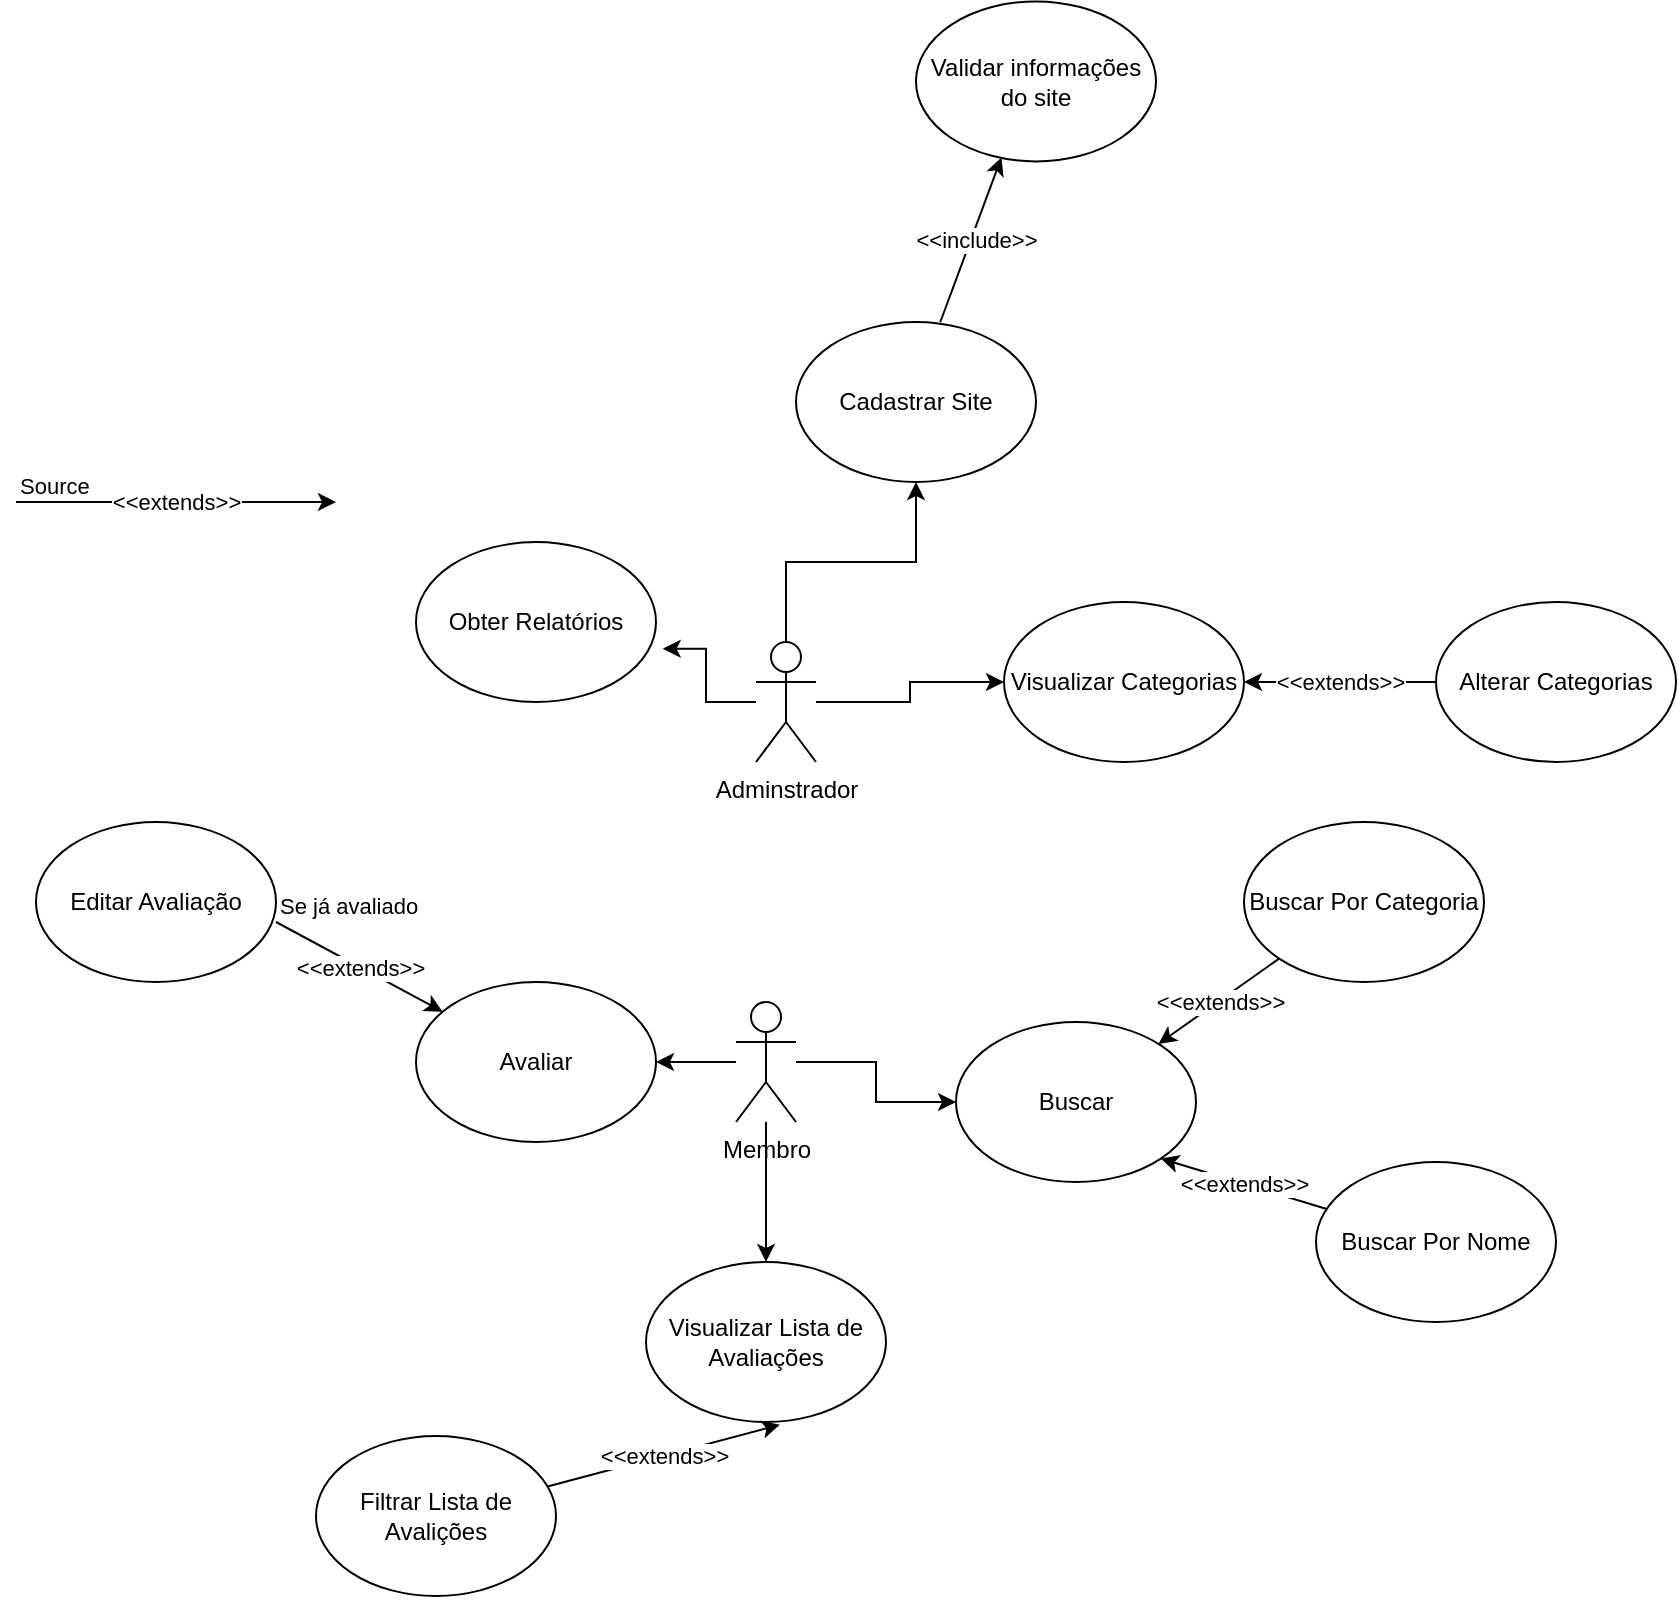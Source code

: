 <mxfile version="18.1.2" type="github">
  <diagram id="AZdcIJtBv8muh4ysOO2_" name="Page-1">
    <mxGraphModel dx="2150" dy="701" grid="1" gridSize="10" guides="1" tooltips="1" connect="1" arrows="1" fold="1" page="1" pageScale="1" pageWidth="827" pageHeight="1169" math="0" shadow="0">
      <root>
        <mxCell id="0" />
        <mxCell id="1" parent="0" />
        <mxCell id="r32z-Q4d5FQz9WdbbUtn-20" style="edgeStyle=orthogonalEdgeStyle;rounded=0;orthogonalLoop=1;jettySize=auto;html=1;entryX=1.028;entryY=0.667;entryDx=0;entryDy=0;entryPerimeter=0;" parent="1" source="r32z-Q4d5FQz9WdbbUtn-1" target="r32z-Q4d5FQz9WdbbUtn-11" edge="1">
          <mxGeometry relative="1" as="geometry" />
        </mxCell>
        <mxCell id="r32z-Q4d5FQz9WdbbUtn-42" style="edgeStyle=orthogonalEdgeStyle;rounded=0;orthogonalLoop=1;jettySize=auto;html=1;" parent="1" source="r32z-Q4d5FQz9WdbbUtn-1" target="r32z-Q4d5FQz9WdbbUtn-12" edge="1">
          <mxGeometry relative="1" as="geometry" />
        </mxCell>
        <mxCell id="r32z-Q4d5FQz9WdbbUtn-47" style="edgeStyle=orthogonalEdgeStyle;rounded=0;orthogonalLoop=1;jettySize=auto;html=1;entryX=0;entryY=0.5;entryDx=0;entryDy=0;" parent="1" source="r32z-Q4d5FQz9WdbbUtn-1" target="r32z-Q4d5FQz9WdbbUtn-10" edge="1">
          <mxGeometry relative="1" as="geometry" />
        </mxCell>
        <mxCell id="r32z-Q4d5FQz9WdbbUtn-1" value="Adminstrador&lt;br&gt;" style="shape=umlActor;verticalLabelPosition=bottom;verticalAlign=top;html=1;outlineConnect=0;" parent="1" vertex="1">
          <mxGeometry x="170" y="390" width="30" height="60" as="geometry" />
        </mxCell>
        <mxCell id="r32z-Q4d5FQz9WdbbUtn-21" style="edgeStyle=orthogonalEdgeStyle;rounded=0;orthogonalLoop=1;jettySize=auto;html=1;" parent="1" source="r32z-Q4d5FQz9WdbbUtn-2" target="r32z-Q4d5FQz9WdbbUtn-5" edge="1">
          <mxGeometry relative="1" as="geometry" />
        </mxCell>
        <mxCell id="r32z-Q4d5FQz9WdbbUtn-31" style="edgeStyle=orthogonalEdgeStyle;rounded=0;orthogonalLoop=1;jettySize=auto;html=1;" parent="1" source="r32z-Q4d5FQz9WdbbUtn-2" target="r32z-Q4d5FQz9WdbbUtn-8" edge="1">
          <mxGeometry relative="1" as="geometry" />
        </mxCell>
        <mxCell id="r32z-Q4d5FQz9WdbbUtn-36" style="edgeStyle=orthogonalEdgeStyle;rounded=0;orthogonalLoop=1;jettySize=auto;html=1;entryX=0;entryY=0.5;entryDx=0;entryDy=0;" parent="1" source="r32z-Q4d5FQz9WdbbUtn-2" target="r32z-Q4d5FQz9WdbbUtn-3" edge="1">
          <mxGeometry relative="1" as="geometry" />
        </mxCell>
        <mxCell id="r32z-Q4d5FQz9WdbbUtn-2" value="Membro" style="shape=umlActor;verticalLabelPosition=bottom;verticalAlign=top;html=1;outlineConnect=0;" parent="1" vertex="1">
          <mxGeometry x="160" y="570" width="30" height="60" as="geometry" />
        </mxCell>
        <mxCell id="r32z-Q4d5FQz9WdbbUtn-3" value="Buscar" style="ellipse;whiteSpace=wrap;html=1;" parent="1" vertex="1">
          <mxGeometry x="270" y="580" width="120" height="80" as="geometry" />
        </mxCell>
        <mxCell id="r32z-Q4d5FQz9WdbbUtn-4" value="Buscar Por Nome" style="ellipse;whiteSpace=wrap;html=1;" parent="1" vertex="1">
          <mxGeometry x="450" y="650" width="120" height="80" as="geometry" />
        </mxCell>
        <mxCell id="r32z-Q4d5FQz9WdbbUtn-5" value="Avaliar" style="ellipse;whiteSpace=wrap;html=1;" parent="1" vertex="1">
          <mxGeometry y="560" width="120" height="80" as="geometry" />
        </mxCell>
        <mxCell id="r32z-Q4d5FQz9WdbbUtn-6" value="Filtrar Lista de Avalições" style="ellipse;whiteSpace=wrap;html=1;" parent="1" vertex="1">
          <mxGeometry x="-50" y="787" width="120" height="80" as="geometry" />
        </mxCell>
        <mxCell id="r32z-Q4d5FQz9WdbbUtn-7" value="Editar Avaliação" style="ellipse;whiteSpace=wrap;html=1;" parent="1" vertex="1">
          <mxGeometry x="-190" y="480" width="120" height="80" as="geometry" />
        </mxCell>
        <mxCell id="r32z-Q4d5FQz9WdbbUtn-8" value="Visualizar Lista de Avaliações" style="ellipse;whiteSpace=wrap;html=1;" parent="1" vertex="1">
          <mxGeometry x="115" y="700" width="120" height="80" as="geometry" />
        </mxCell>
        <mxCell id="r32z-Q4d5FQz9WdbbUtn-9" value="Alterar Categorias" style="ellipse;whiteSpace=wrap;html=1;" parent="1" vertex="1">
          <mxGeometry x="510" y="370" width="120" height="80" as="geometry" />
        </mxCell>
        <mxCell id="r32z-Q4d5FQz9WdbbUtn-10" value="Visualizar Categorias" style="ellipse;whiteSpace=wrap;html=1;" parent="1" vertex="1">
          <mxGeometry x="294" y="370" width="120" height="80" as="geometry" />
        </mxCell>
        <mxCell id="r32z-Q4d5FQz9WdbbUtn-11" value="Obter Relatórios" style="ellipse;whiteSpace=wrap;html=1;" parent="1" vertex="1">
          <mxGeometry y="340" width="120" height="80" as="geometry" />
        </mxCell>
        <mxCell id="r32z-Q4d5FQz9WdbbUtn-12" value="Cadastrar Site" style="ellipse;whiteSpace=wrap;html=1;" parent="1" vertex="1">
          <mxGeometry x="190" y="230" width="120" height="80" as="geometry" />
        </mxCell>
        <mxCell id="r32z-Q4d5FQz9WdbbUtn-13" value="Buscar Por Categoria" style="ellipse;whiteSpace=wrap;html=1;" parent="1" vertex="1">
          <mxGeometry x="414" y="480" width="120" height="80" as="geometry" />
        </mxCell>
        <mxCell id="r32z-Q4d5FQz9WdbbUtn-22" value="" style="endArrow=classic;html=1;rounded=0;" parent="1" edge="1">
          <mxGeometry relative="1" as="geometry">
            <mxPoint x="-200" y="320" as="sourcePoint" />
            <mxPoint x="-40" y="320" as="targetPoint" />
          </mxGeometry>
        </mxCell>
        <mxCell id="r32z-Q4d5FQz9WdbbUtn-23" value="&amp;lt;&amp;lt;extends&amp;gt;&amp;gt;" style="edgeLabel;resizable=0;html=1;align=center;verticalAlign=middle;" parent="r32z-Q4d5FQz9WdbbUtn-22" connectable="0" vertex="1">
          <mxGeometry relative="1" as="geometry" />
        </mxCell>
        <mxCell id="r32z-Q4d5FQz9WdbbUtn-24" value="Source" style="edgeLabel;resizable=0;html=1;align=left;verticalAlign=bottom;" parent="r32z-Q4d5FQz9WdbbUtn-22" connectable="0" vertex="1">
          <mxGeometry x="-1" relative="1" as="geometry" />
        </mxCell>
        <mxCell id="r32z-Q4d5FQz9WdbbUtn-27" value="" style="endArrow=classic;html=1;rounded=0;" parent="1" target="r32z-Q4d5FQz9WdbbUtn-5" edge="1">
          <mxGeometry relative="1" as="geometry">
            <mxPoint x="-70" y="530" as="sourcePoint" />
            <mxPoint x="90" y="530" as="targetPoint" />
          </mxGeometry>
        </mxCell>
        <mxCell id="r32z-Q4d5FQz9WdbbUtn-28" value="&amp;lt;&amp;lt;extends&amp;gt;&amp;gt;" style="edgeLabel;resizable=0;html=1;align=center;verticalAlign=middle;" parent="r32z-Q4d5FQz9WdbbUtn-27" connectable="0" vertex="1">
          <mxGeometry relative="1" as="geometry" />
        </mxCell>
        <mxCell id="r32z-Q4d5FQz9WdbbUtn-29" value="Se já avaliado" style="edgeLabel;resizable=0;html=1;align=left;verticalAlign=bottom;" parent="r32z-Q4d5FQz9WdbbUtn-27" connectable="0" vertex="1">
          <mxGeometry x="-1" relative="1" as="geometry" />
        </mxCell>
        <mxCell id="r32z-Q4d5FQz9WdbbUtn-33" value="" style="endArrow=classic;html=1;rounded=0;entryX=0.558;entryY=1.017;entryDx=0;entryDy=0;entryPerimeter=0;" parent="1" source="r32z-Q4d5FQz9WdbbUtn-6" target="r32z-Q4d5FQz9WdbbUtn-8" edge="1">
          <mxGeometry relative="1" as="geometry">
            <mxPoint x="40" y="850" as="sourcePoint" />
            <mxPoint x="200" y="850" as="targetPoint" />
          </mxGeometry>
        </mxCell>
        <mxCell id="r32z-Q4d5FQz9WdbbUtn-34" value="&amp;lt;&amp;lt;extends&amp;gt;&amp;gt;" style="edgeLabel;resizable=0;html=1;align=center;verticalAlign=middle;" parent="r32z-Q4d5FQz9WdbbUtn-33" connectable="0" vertex="1">
          <mxGeometry relative="1" as="geometry" />
        </mxCell>
        <mxCell id="r32z-Q4d5FQz9WdbbUtn-37" value="" style="endArrow=classic;html=1;rounded=0;entryX=1;entryY=1;entryDx=0;entryDy=0;" parent="1" source="r32z-Q4d5FQz9WdbbUtn-4" target="r32z-Q4d5FQz9WdbbUtn-3" edge="1">
          <mxGeometry relative="1" as="geometry">
            <mxPoint x="460" y="590" as="sourcePoint" />
            <mxPoint x="620" y="590" as="targetPoint" />
          </mxGeometry>
        </mxCell>
        <mxCell id="r32z-Q4d5FQz9WdbbUtn-38" value="&amp;lt;&amp;lt;extends&amp;gt;&amp;gt;" style="edgeLabel;resizable=0;html=1;align=center;verticalAlign=middle;" parent="r32z-Q4d5FQz9WdbbUtn-37" connectable="0" vertex="1">
          <mxGeometry relative="1" as="geometry" />
        </mxCell>
        <mxCell id="r32z-Q4d5FQz9WdbbUtn-40" value="" style="endArrow=classic;html=1;rounded=0;exitX=0;exitY=1;exitDx=0;exitDy=0;" parent="1" source="r32z-Q4d5FQz9WdbbUtn-13" target="r32z-Q4d5FQz9WdbbUtn-3" edge="1">
          <mxGeometry relative="1" as="geometry">
            <mxPoint x="470" y="600" as="sourcePoint" />
            <mxPoint x="630" y="600" as="targetPoint" />
          </mxGeometry>
        </mxCell>
        <mxCell id="r32z-Q4d5FQz9WdbbUtn-41" value="&amp;lt;&amp;lt;extends&amp;gt;&amp;gt;" style="edgeLabel;resizable=0;html=1;align=center;verticalAlign=middle;" parent="r32z-Q4d5FQz9WdbbUtn-40" connectable="0" vertex="1">
          <mxGeometry relative="1" as="geometry" />
        </mxCell>
        <mxCell id="r32z-Q4d5FQz9WdbbUtn-48" value="" style="endArrow=classic;html=1;rounded=0;" parent="1" source="r32z-Q4d5FQz9WdbbUtn-9" target="r32z-Q4d5FQz9WdbbUtn-10" edge="1">
          <mxGeometry relative="1" as="geometry">
            <mxPoint x="400" y="340" as="sourcePoint" />
            <mxPoint x="560" y="340" as="targetPoint" />
          </mxGeometry>
        </mxCell>
        <mxCell id="r32z-Q4d5FQz9WdbbUtn-49" value="&amp;lt;&amp;lt;extends&amp;gt;&amp;gt;" style="edgeLabel;resizable=0;html=1;align=center;verticalAlign=middle;" parent="r32z-Q4d5FQz9WdbbUtn-48" connectable="0" vertex="1">
          <mxGeometry relative="1" as="geometry" />
        </mxCell>
        <mxCell id="r32z-Q4d5FQz9WdbbUtn-55" value="Validar informações do site" style="ellipse;whiteSpace=wrap;html=1;" parent="1" vertex="1">
          <mxGeometry x="250" y="69.71" width="120" height="80" as="geometry" />
        </mxCell>
        <mxCell id="r32z-Q4d5FQz9WdbbUtn-56" value="" style="endArrow=classic;html=1;rounded=0;entryX=0.356;entryY=0.975;entryDx=0;entryDy=0;entryPerimeter=0;" parent="1" target="r32z-Q4d5FQz9WdbbUtn-55" edge="1">
          <mxGeometry relative="1" as="geometry">
            <mxPoint x="262.162" y="229.996" as="sourcePoint" />
            <mxPoint x="259" y="169.71" as="targetPoint" />
          </mxGeometry>
        </mxCell>
        <mxCell id="r32z-Q4d5FQz9WdbbUtn-57" value="&amp;lt;&amp;lt;include&amp;gt;&amp;gt;" style="edgeLabel;resizable=0;html=1;align=center;verticalAlign=middle;" parent="r32z-Q4d5FQz9WdbbUtn-56" connectable="0" vertex="1">
          <mxGeometry relative="1" as="geometry">
            <mxPoint x="2" as="offset" />
          </mxGeometry>
        </mxCell>
      </root>
    </mxGraphModel>
  </diagram>
</mxfile>
